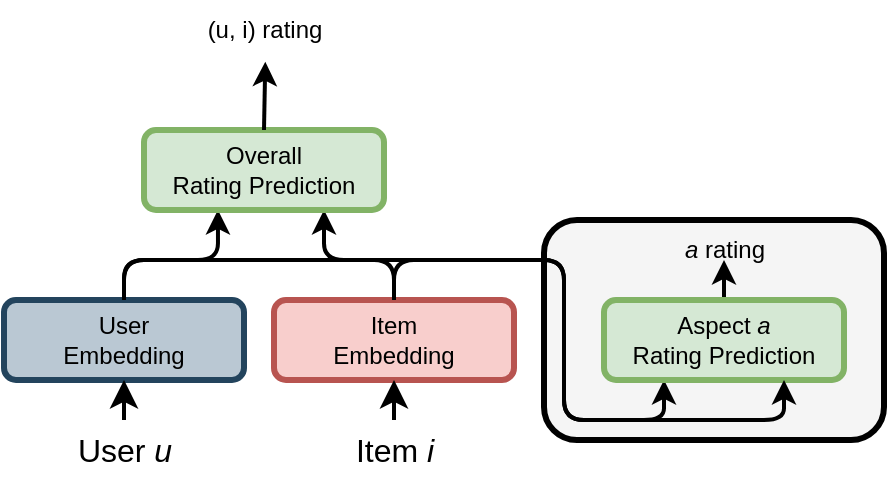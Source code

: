 <mxfile version="24.7.17">
  <diagram name="Page-1" id="8t9RZY_tuuYkVdEXaDu6">
    <mxGraphModel dx="1193" dy="774" grid="1" gridSize="10" guides="1" tooltips="1" connect="1" arrows="1" fold="1" page="1" pageScale="1" pageWidth="827" pageHeight="1169" math="0" shadow="0">
      <root>
        <mxCell id="0" />
        <mxCell id="1" parent="0" />
        <mxCell id="JLQpy8aDqcjAvPLBubWV-1" value="" style="rounded=1;whiteSpace=wrap;html=1;strokeWidth=3;fillColor=#f5f5f5;strokeColor=#000000;fontColor=#333333;movable=1;resizable=1;rotatable=1;deletable=1;editable=1;locked=0;connectable=1;container=0;" vertex="1" parent="1">
          <mxGeometry x="350" y="630" width="170" height="110" as="geometry" />
        </mxCell>
        <mxCell id="JLQpy8aDqcjAvPLBubWV-3" value="" style="edgeStyle=orthogonalEdgeStyle;rounded=1;orthogonalLoop=1;jettySize=auto;html=1;fillColor=#bac8d3;strokeColor=#000000;strokeWidth=2;entryX=0.308;entryY=1.05;entryDx=0;entryDy=0;entryPerimeter=0;curved=0;" edge="1" parent="1">
          <mxGeometry relative="1" as="geometry">
            <mxPoint x="140" y="668" as="sourcePoint" />
            <mxPoint x="186.96" y="625" as="targetPoint" />
            <Array as="points">
              <mxPoint x="140" y="650" />
              <mxPoint x="187" y="650" />
            </Array>
          </mxGeometry>
        </mxCell>
        <mxCell id="JLQpy8aDqcjAvPLBubWV-5" value="User&lt;div&gt;Embedding&lt;/div&gt;" style="rounded=1;whiteSpace=wrap;html=1;fillColor=#bac8d3;strokeColor=#23445d;strokeWidth=3;" vertex="1" parent="1">
          <mxGeometry x="80" y="670" width="120" height="40" as="geometry" />
        </mxCell>
        <mxCell id="JLQpy8aDqcjAvPLBubWV-6" style="edgeStyle=orthogonalEdgeStyle;rounded=1;orthogonalLoop=1;jettySize=auto;html=1;exitX=0.5;exitY=0;exitDx=0;exitDy=0;entryX=0.75;entryY=1;entryDx=0;entryDy=0;fillColor=#f8cecc;strokeColor=#000000;strokeWidth=2;curved=0;" edge="1" parent="1" source="JLQpy8aDqcjAvPLBubWV-8" target="JLQpy8aDqcjAvPLBubWV-18">
          <mxGeometry relative="1" as="geometry">
            <mxPoint x="275" y="620" as="targetPoint" />
            <Array as="points">
              <mxPoint x="275" y="650" />
              <mxPoint x="240" y="650" />
            </Array>
          </mxGeometry>
        </mxCell>
        <mxCell id="JLQpy8aDqcjAvPLBubWV-8" value="Item&lt;div&gt;Embedding&lt;/div&gt;" style="rounded=1;whiteSpace=wrap;html=1;fillColor=#f8cecc;strokeColor=#b85450;strokeWidth=3;" vertex="1" parent="1">
          <mxGeometry x="215" y="670" width="120" height="40" as="geometry" />
        </mxCell>
        <mxCell id="JLQpy8aDqcjAvPLBubWV-10" style="edgeStyle=orthogonalEdgeStyle;rounded=1;orthogonalLoop=1;jettySize=auto;html=1;exitX=0.5;exitY=0;exitDx=0;exitDy=0;entryX=0.25;entryY=1;entryDx=0;entryDy=0;curved=0;strokeWidth=2;" edge="1" parent="1" target="JLQpy8aDqcjAvPLBubWV-13">
          <mxGeometry relative="1" as="geometry">
            <Array as="points">
              <mxPoint x="140" y="650" />
              <mxPoint x="360" y="650" />
              <mxPoint x="360" y="730" />
              <mxPoint x="410" y="730" />
            </Array>
            <mxPoint x="140" y="670" as="sourcePoint" />
          </mxGeometry>
        </mxCell>
        <mxCell id="JLQpy8aDqcjAvPLBubWV-12" style="edgeStyle=orthogonalEdgeStyle;rounded=0;orthogonalLoop=1;jettySize=auto;html=1;exitX=0.5;exitY=0;exitDx=0;exitDy=0;strokeWidth=2;" edge="1" parent="1" source="JLQpy8aDqcjAvPLBubWV-13">
          <mxGeometry relative="1" as="geometry">
            <mxPoint x="440" y="650" as="targetPoint" />
          </mxGeometry>
        </mxCell>
        <mxCell id="JLQpy8aDqcjAvPLBubWV-13" value="Aspect &lt;i&gt;a&lt;/i&gt;&lt;div&gt;Rating Prediction&lt;/div&gt;" style="rounded=1;whiteSpace=wrap;html=1;fillColor=#d5e8d4;strokeColor=#82b366;strokeWidth=3;" vertex="1" parent="1">
          <mxGeometry x="380" y="670" width="120" height="40" as="geometry" />
        </mxCell>
        <mxCell id="JLQpy8aDqcjAvPLBubWV-18" value="Overall&lt;div&gt;Rating Prediction&lt;/div&gt;" style="rounded=1;whiteSpace=wrap;html=1;fillColor=#d5e8d4;strokeColor=#82b366;strokeWidth=3;" vertex="1" parent="1">
          <mxGeometry x="150" y="585" width="120" height="40" as="geometry" />
        </mxCell>
        <mxCell id="JLQpy8aDqcjAvPLBubWV-19" style="edgeStyle=none;curved=1;rounded=0;orthogonalLoop=1;jettySize=auto;html=1;entryX=0.5;entryY=1;entryDx=0;entryDy=0;fontSize=12;startSize=8;endSize=8;fillColor=#bac8d3;strokeColor=#000000;strokeWidth=2;" edge="1" parent="1" source="JLQpy8aDqcjAvPLBubWV-20" target="JLQpy8aDqcjAvPLBubWV-5">
          <mxGeometry relative="1" as="geometry" />
        </mxCell>
        <mxCell id="JLQpy8aDqcjAvPLBubWV-20" value="User &lt;i&gt;u&lt;/i&gt;" style="text;html=1;align=center;verticalAlign=middle;resizable=0;points=[];autosize=1;strokeColor=none;fillColor=none;fontSize=16;" vertex="1" parent="1">
          <mxGeometry x="105" y="730" width="70" height="30" as="geometry" />
        </mxCell>
        <mxCell id="JLQpy8aDqcjAvPLBubWV-21" style="edgeStyle=none;curved=1;rounded=0;orthogonalLoop=1;jettySize=auto;html=1;entryX=0.5;entryY=1;entryDx=0;entryDy=0;fontSize=12;startSize=8;endSize=8;fillColor=#f8cecc;strokeColor=#000000;strokeWidth=2;" edge="1" parent="1" source="JLQpy8aDqcjAvPLBubWV-22" target="JLQpy8aDqcjAvPLBubWV-8">
          <mxGeometry relative="1" as="geometry" />
        </mxCell>
        <mxCell id="JLQpy8aDqcjAvPLBubWV-22" value="Item &lt;i&gt;i&lt;/i&gt;" style="text;html=1;align=center;verticalAlign=middle;resizable=0;points=[];autosize=1;strokeColor=none;fillColor=none;fontSize=16;" vertex="1" parent="1">
          <mxGeometry x="245" y="730" width="60" height="30" as="geometry" />
        </mxCell>
        <mxCell id="JLQpy8aDqcjAvPLBubWV-24" style="edgeStyle=orthogonalEdgeStyle;rounded=1;orthogonalLoop=1;jettySize=auto;html=1;exitX=0.5;exitY=0;exitDx=0;exitDy=0;entryX=0.75;entryY=1;entryDx=0;entryDy=0;strokeWidth=2;curved=0;" edge="1" parent="1" target="JLQpy8aDqcjAvPLBubWV-13">
          <mxGeometry relative="1" as="geometry">
            <Array as="points">
              <mxPoint x="275" y="650" />
              <mxPoint x="360" y="650" />
              <mxPoint x="360" y="730" />
              <mxPoint x="470" y="730" />
            </Array>
            <mxPoint x="275" y="670" as="sourcePoint" />
          </mxGeometry>
        </mxCell>
        <mxCell id="JLQpy8aDqcjAvPLBubWV-26" value="&lt;i&gt;a &lt;/i&gt;rating" style="text;html=1;align=center;verticalAlign=middle;resizable=0;points=[];autosize=1;strokeColor=none;fillColor=none;" vertex="1" parent="1">
          <mxGeometry x="410" y="630" width="60" height="30" as="geometry" />
        </mxCell>
        <mxCell id="JLQpy8aDqcjAvPLBubWV-27" value="(u, i)&amp;nbsp;&lt;span style=&quot;background-color: initial;&quot;&gt;rating&lt;/span&gt;" style="text;html=1;align=center;verticalAlign=middle;resizable=0;points=[];autosize=1;strokeColor=none;fillColor=none;" vertex="1" parent="1">
          <mxGeometry x="170" y="520" width="80" height="30" as="geometry" />
        </mxCell>
        <mxCell id="JLQpy8aDqcjAvPLBubWV-28" style="edgeStyle=orthogonalEdgeStyle;rounded=0;orthogonalLoop=1;jettySize=auto;html=1;exitX=0.5;exitY=0;exitDx=0;exitDy=0;entryX=0.508;entryY=1.028;entryDx=0;entryDy=0;entryPerimeter=0;strokeWidth=2;" edge="1" parent="1" source="JLQpy8aDqcjAvPLBubWV-18" target="JLQpy8aDqcjAvPLBubWV-27">
          <mxGeometry relative="1" as="geometry" />
        </mxCell>
      </root>
    </mxGraphModel>
  </diagram>
</mxfile>
